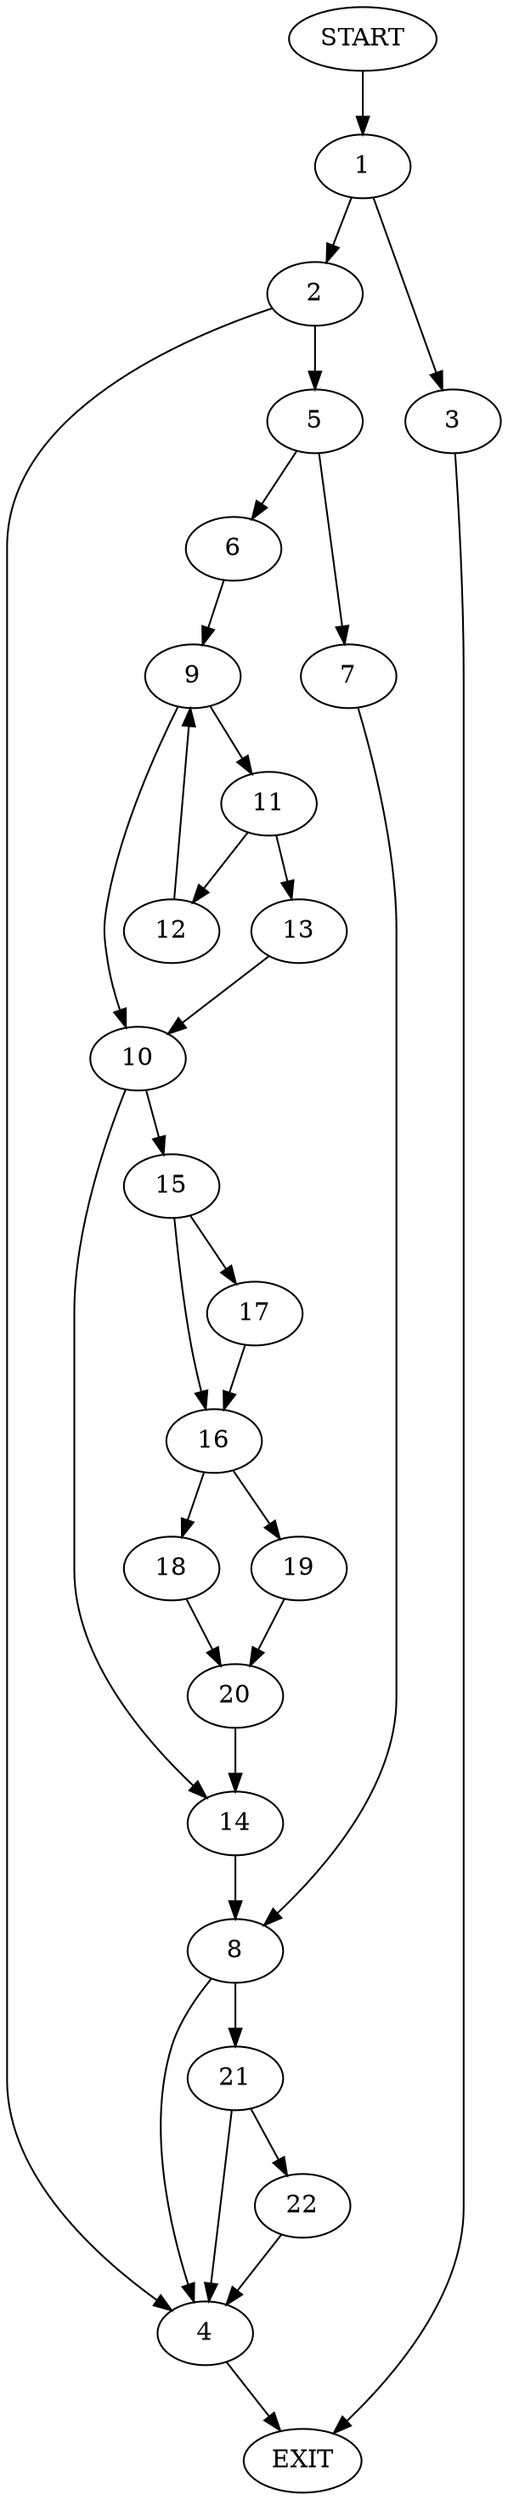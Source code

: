 digraph {
0 [label="START"]
23 [label="EXIT"]
0 -> 1
1 -> 2
1 -> 3
3 -> 23
2 -> 4
2 -> 5
5 -> 6
5 -> 7
4 -> 23
7 -> 8
6 -> 9
9 -> 10
9 -> 11
11 -> 12
11 -> 13
10 -> 14
10 -> 15
12 -> 9
13 -> 10
15 -> 16
15 -> 17
14 -> 8
16 -> 18
16 -> 19
17 -> 16
18 -> 20
19 -> 20
20 -> 14
8 -> 21
8 -> 4
21 -> 4
21 -> 22
22 -> 4
}
